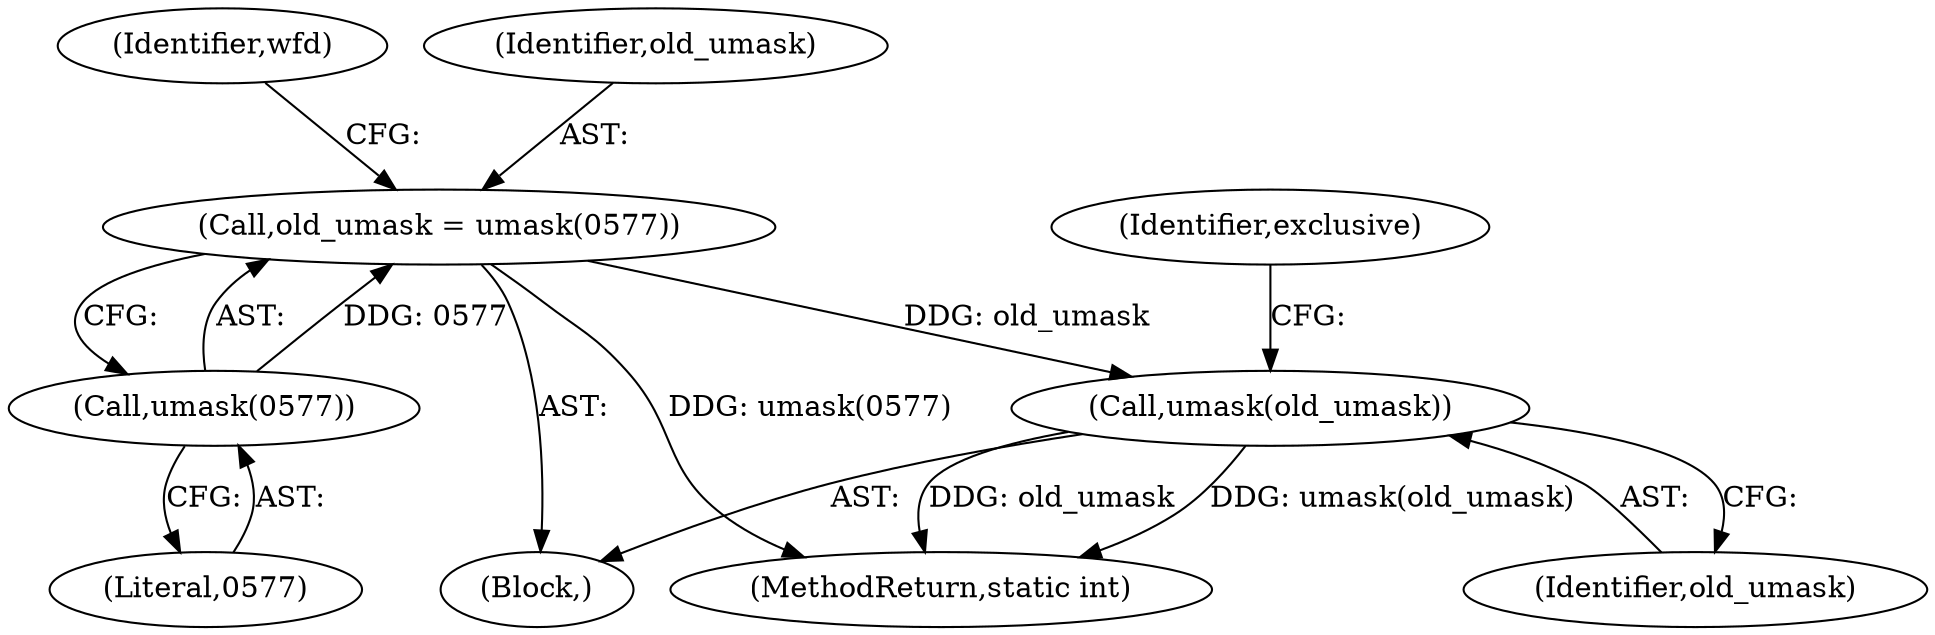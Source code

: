 digraph "0_rpm_404ef011c300207cdb1e531670384564aae04bdc@API" {
"1000120" [label="(Call,old_umask = umask(0577))"];
"1000122" [label="(Call,umask(0577))"];
"1000132" [label="(Call,umask(old_umask))"];
"1000122" [label="(Call,umask(0577))"];
"1000123" [label="(Literal,0577)"];
"1000133" [label="(Identifier,old_umask)"];
"1000137" [label="(Identifier,exclusive)"];
"1000118" [label="(Block,)"];
"1000184" [label="(MethodReturn,static int)"];
"1000125" [label="(Identifier,wfd)"];
"1000132" [label="(Call,umask(old_umask))"];
"1000121" [label="(Identifier,old_umask)"];
"1000120" [label="(Call,old_umask = umask(0577))"];
"1000120" -> "1000118"  [label="AST: "];
"1000120" -> "1000122"  [label="CFG: "];
"1000121" -> "1000120"  [label="AST: "];
"1000122" -> "1000120"  [label="AST: "];
"1000125" -> "1000120"  [label="CFG: "];
"1000120" -> "1000184"  [label="DDG: umask(0577)"];
"1000122" -> "1000120"  [label="DDG: 0577"];
"1000120" -> "1000132"  [label="DDG: old_umask"];
"1000122" -> "1000123"  [label="CFG: "];
"1000123" -> "1000122"  [label="AST: "];
"1000132" -> "1000118"  [label="AST: "];
"1000132" -> "1000133"  [label="CFG: "];
"1000133" -> "1000132"  [label="AST: "];
"1000137" -> "1000132"  [label="CFG: "];
"1000132" -> "1000184"  [label="DDG: old_umask"];
"1000132" -> "1000184"  [label="DDG: umask(old_umask)"];
}
